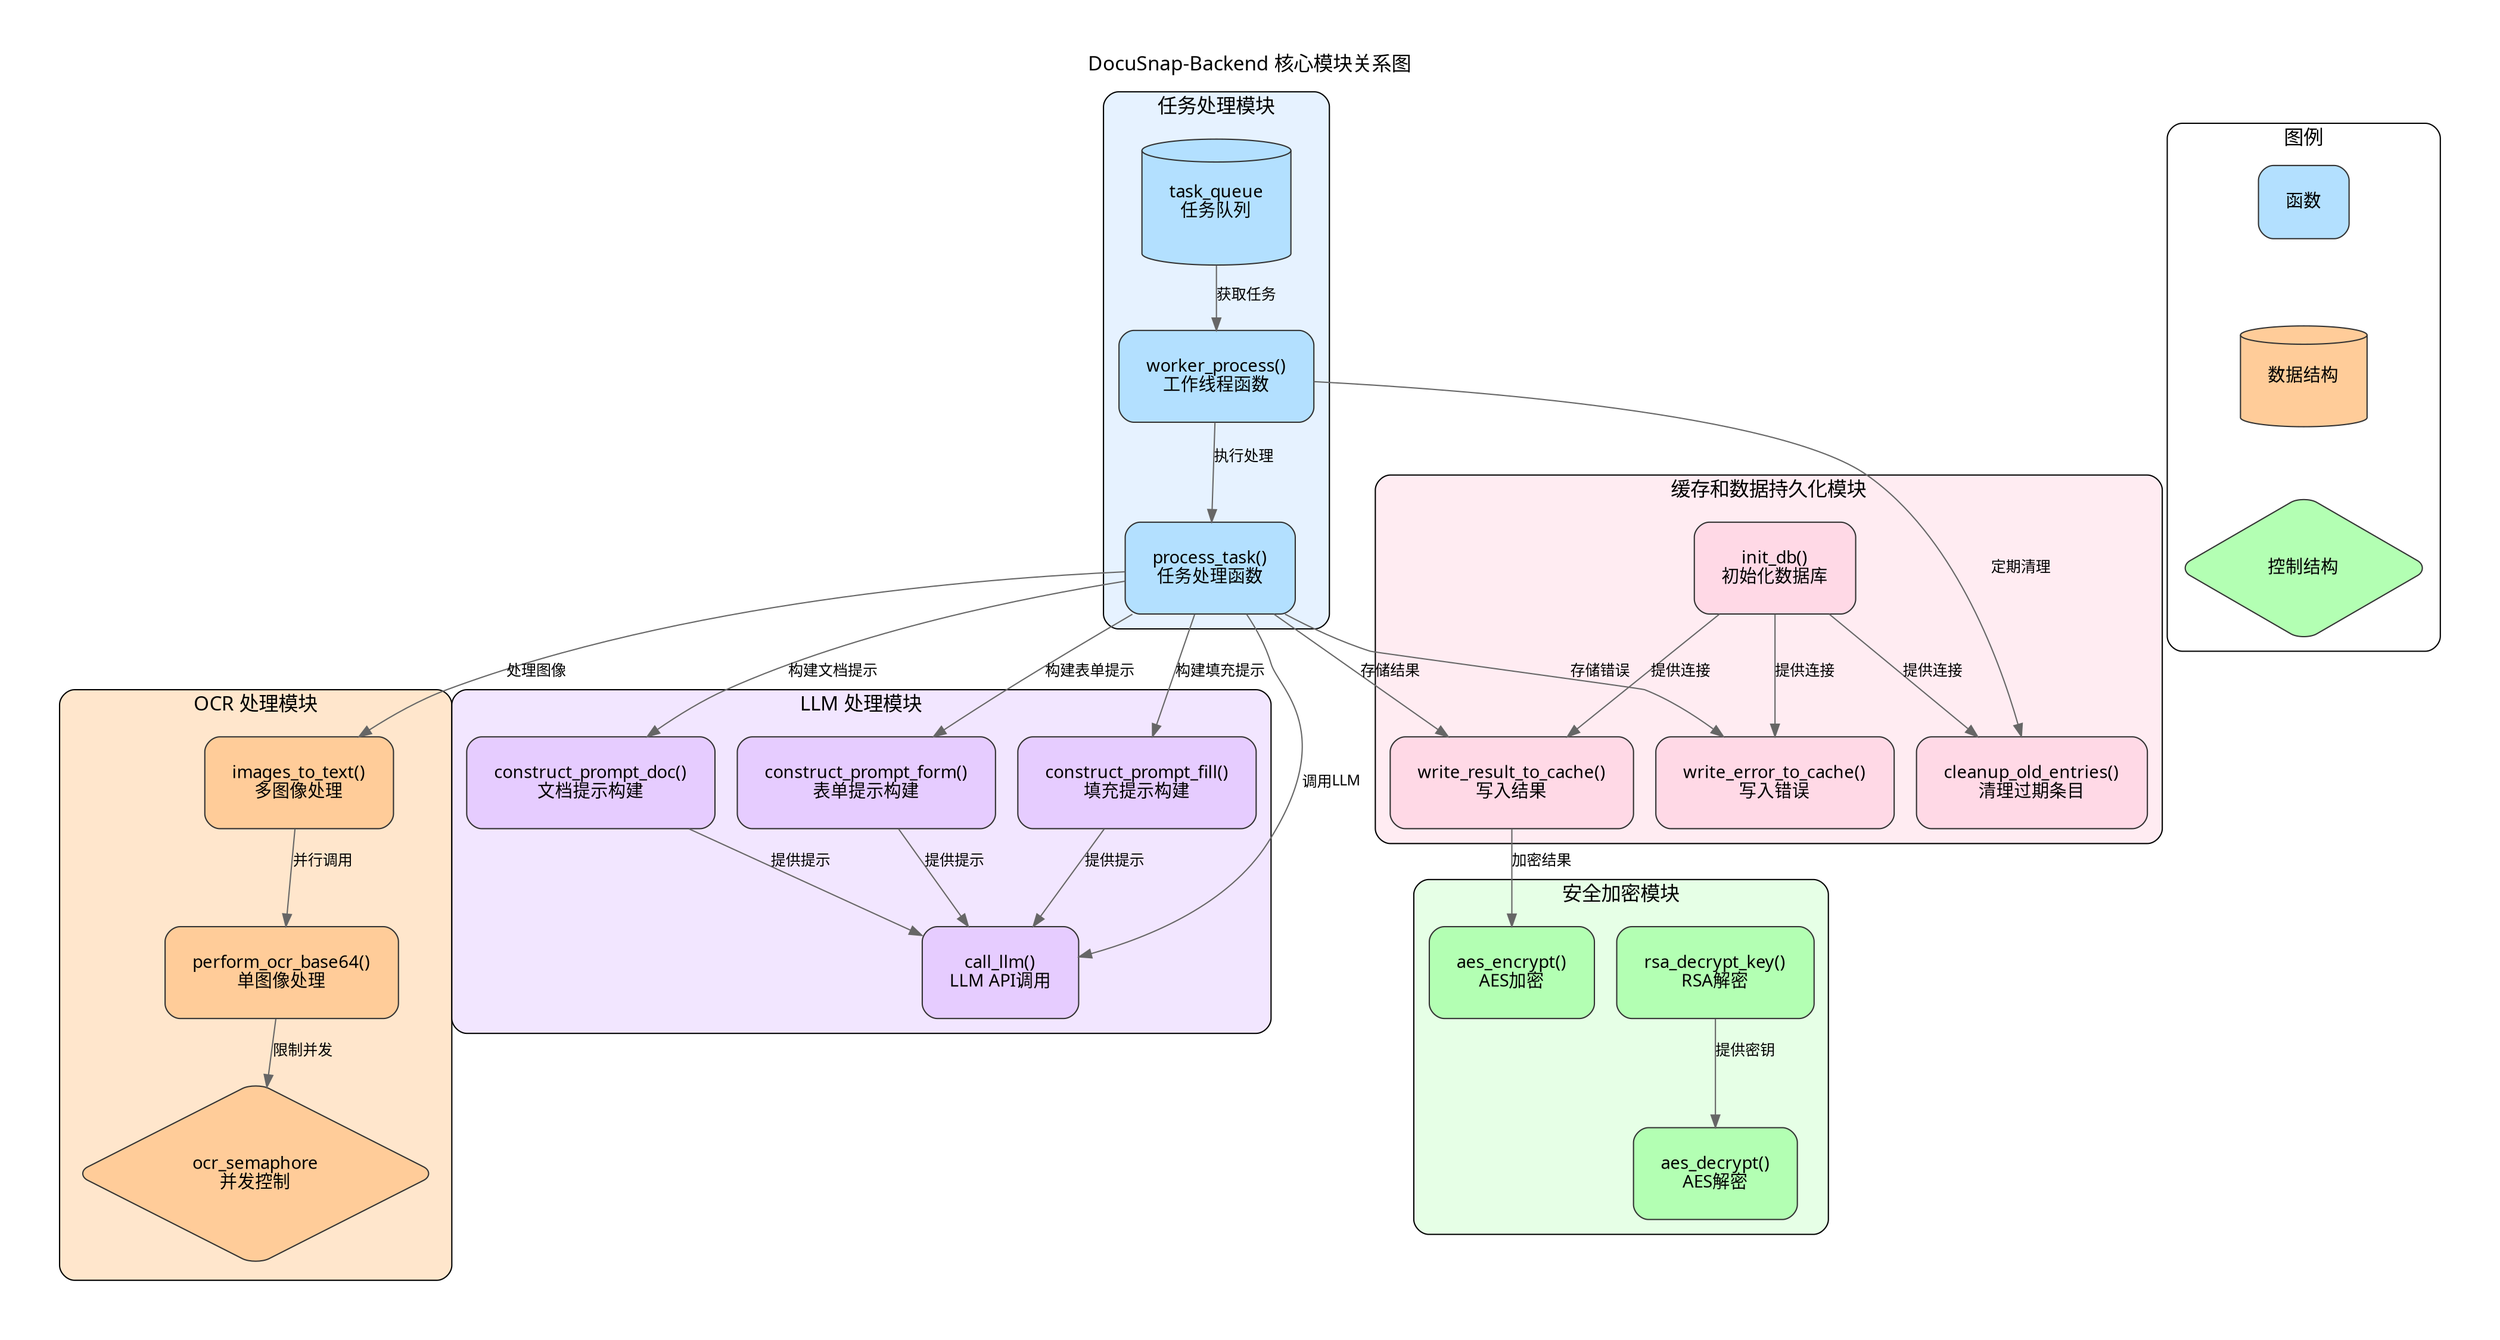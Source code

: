 digraph DocuSnap_Backend_Core_Modules {
    // 图形属性
    rankdir=TB;
    fontname="Noto Sans SC";
    fontsize=16;
    bgcolor="white";
    margin=0.5;
    
    // 节点默认样式
    node [shape=box, style="rounded,filled", fontname="Noto Sans SC", fontsize=14, margin=0.3, color="#333333"];
    
    // 边默认样式
    edge [fontname="Noto Sans SC", fontsize=12, color="#666666"];
    
    // 标题
    label="DocuSnap-Backend 核心模块关系图";
    labelloc="t";
    
    // 任务处理模块
    subgraph cluster_task_processing {
        label="任务处理模块";
        style="rounded,filled";
        fillcolor="#E6F2FF";
        margin=12;
        
        TaskQueue [label="task_queue\n任务队列", fillcolor="#B3E0FF", shape=cylinder];
        WorkerProcess [label="worker_process()\n工作线程函数", fillcolor="#B3E0FF"];
        ProcessTask [label="process_task()\n任务处理函数", fillcolor="#B3E0FF"];
        
        TaskQueue -> WorkerProcess [label="获取任务"];
        WorkerProcess -> ProcessTask [label="执行处理"];
    }
    
    // OCR处理模块
    subgraph cluster_ocr_processing {
        label="OCR 处理模块";
        style="rounded,filled";
        fillcolor="#FFE6CC";
        margin=12;
        
        PerformOCR [label="perform_ocr_base64()\n单图像处理", fillcolor="#FFCC99"];
        ImagesToText [label="images_to_text()\n多图像处理", fillcolor="#FFCC99"];
        OCRSemaphore [label="ocr_semaphore\n并发控制", fillcolor="#FFCC99", shape=diamond];
        
        ImagesToText -> PerformOCR [label="并行调用"];
        PerformOCR -> OCRSemaphore [label="限制并发"];
    }
    
    // LLM处理模块
    subgraph cluster_llm_processing {
        label="LLM 处理模块";
        style="rounded,filled";
        fillcolor="#F2E6FF";
        margin=12;
        
        CallLLM [label="call_llm()\nLLM API调用", fillcolor="#E6CCFF"];
        PromptDoc [label="construct_prompt_doc()\n文档提示构建", fillcolor="#E6CCFF"];
        PromptForm [label="construct_prompt_form()\n表单提示构建", fillcolor="#E6CCFF"];
        PromptFill [label="construct_prompt_fill()\n填充提示构建", fillcolor="#E6CCFF"];
        
        PromptDoc -> CallLLM [label="提供提示"];
        PromptForm -> CallLLM [label="提供提示"];
        PromptFill -> CallLLM [label="提供提示"];
    }
    
    // 安全加密模块
    subgraph cluster_security {
        label="安全加密模块";
        style="rounded,filled";
        fillcolor="#E6FFE6";
        margin=12;
        
        RSADecrypt [label="rsa_decrypt_key()\nRSA解密", fillcolor="#B3FFB3"];
        AESEncrypt [label="aes_encrypt()\nAES加密", fillcolor="#B3FFB3"];
        AESDecrypt [label="aes_decrypt()\nAES解密", fillcolor="#B3FFB3"];
        
        RSADecrypt -> AESDecrypt [label="提供密钥"];
    }
    
    // 缓存和数据持久化模块
    subgraph cluster_cache {
        label="缓存和数据持久化模块";
        style="rounded,filled";
        fillcolor="#FFECF2";
        margin=12;
        
        InitDB [label="init_db()\n初始化数据库", fillcolor="#FFD9E6"];
        WriteResult [label="write_result_to_cache()\n写入结果", fillcolor="#FFD9E6"];
        WriteError [label="write_error_to_cache()\n写入错误", fillcolor="#FFD9E6"];
        CleanupEntries [label="cleanup_old_entries()\n清理过期条目", fillcolor="#FFD9E6"];
        
        InitDB -> WriteResult [label="提供连接"];
        InitDB -> WriteError [label="提供连接"];
        InitDB -> CleanupEntries [label="提供连接"];
    }
    
    // 模块间关系
    ProcessTask -> ImagesToText [label="处理图像"];
    ProcessTask -> PromptDoc [label="构建文档提示"];
    ProcessTask -> PromptForm [label="构建表单提示"];
    ProcessTask -> PromptFill [label="构建填充提示"];
    ProcessTask -> CallLLM [label="调用LLM"];
    ProcessTask -> WriteResult [label="存储结果"];
    ProcessTask -> WriteError [label="存储错误"];
    
    WorkerProcess -> CleanupEntries [label="定期清理"];
    
    WriteResult -> AESEncrypt [label="加密结果"];
    
    // 图例
    subgraph cluster_legend {
        label="图例";
        style="rounded,filled";
        fillcolor="white";
        margin=8;
        
        legend_function [label="函数", fillcolor="#B3E0FF"];
        legend_data [label="数据结构", fillcolor="#FFCC99", shape=cylinder];
        legend_control [label="控制结构", fillcolor="#B3FFB3", shape=diamond];
        
        legend_function -> legend_data [style=invis];
        legend_data -> legend_control [style=invis];
    }
}